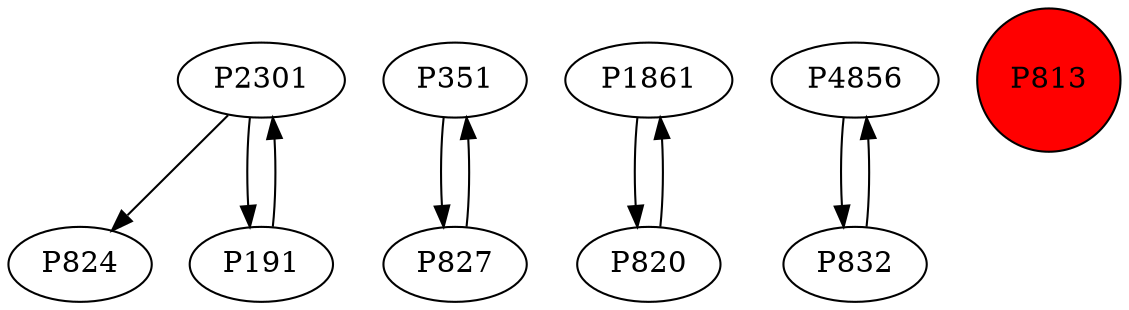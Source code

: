digraph {
	P2301 -> P824
	P351 -> P827
	P191 -> P2301
	P1861 -> P820
	P827 -> P351
	P4856 -> P832
	P832 -> P4856
	P2301 -> P191
	P820 -> P1861
	P813 [shape=circle]
	P813 [style=filled]
	P813 [fillcolor=red]
}